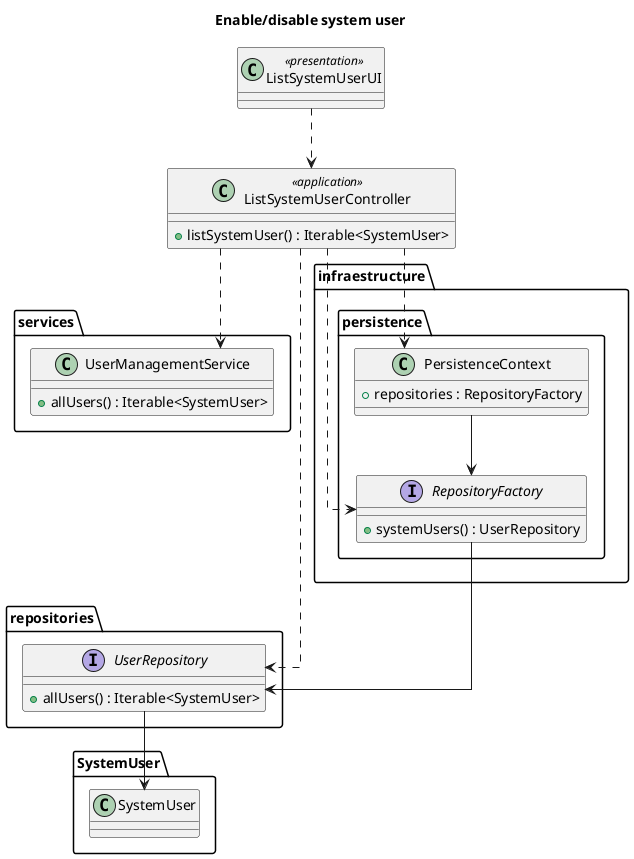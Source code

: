 @startuml
'https://plantuml.com/class-diagram
title Enable/disable system user
top to bottom direction
skinparam linetype ortho



package repositories {
    interface UserRepository{
        + allUsers() : Iterable<SystemUser>

    }
}
package services {
    class UserManagementService {
        + allUsers() : Iterable<SystemUser>
    }
}

package infraestructure.persistence {
    class PersistenceContext {
    + repositories : RepositoryFactory
    }

    interface RepositoryFactory {
        + systemUsers() : UserRepository
    }
}

class ListSystemUserUI <<presentation>>

class ListSystemUserController <<application>> {
    + listSystemUser() : Iterable<SystemUser>
}

ListSystemUserUI ..> ListSystemUserController
ListSystemUserController ..> UserManagementService
ListSystemUserController ..> PersistenceContext
ListSystemUserController ..> RepositoryFactory
ListSystemUserController ..> UserRepository
PersistenceContext --> RepositoryFactory
RepositoryFactory --> UserRepository
UserRepository --> SystemUser.SystemUser


@enduml